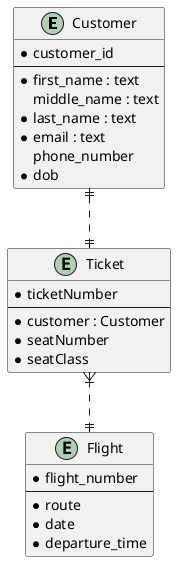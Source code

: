 @startuml mydiagram
entity Customer {
    * customer_id 
    --
    * first_name : text
      middle_name : text
    * last_name : text
    * email : text
      phone_number
    * dob
}

entity Flight {
    * flight_number
    --
    * route
    * date
    * departure_time
}

entity Ticket {
    * ticketNumber
    --
    * customer : Customer
    * seatNumber
    * seatClass
}

Customer ||..|| Ticket
Ticket }|..|| Flight
@enduml
